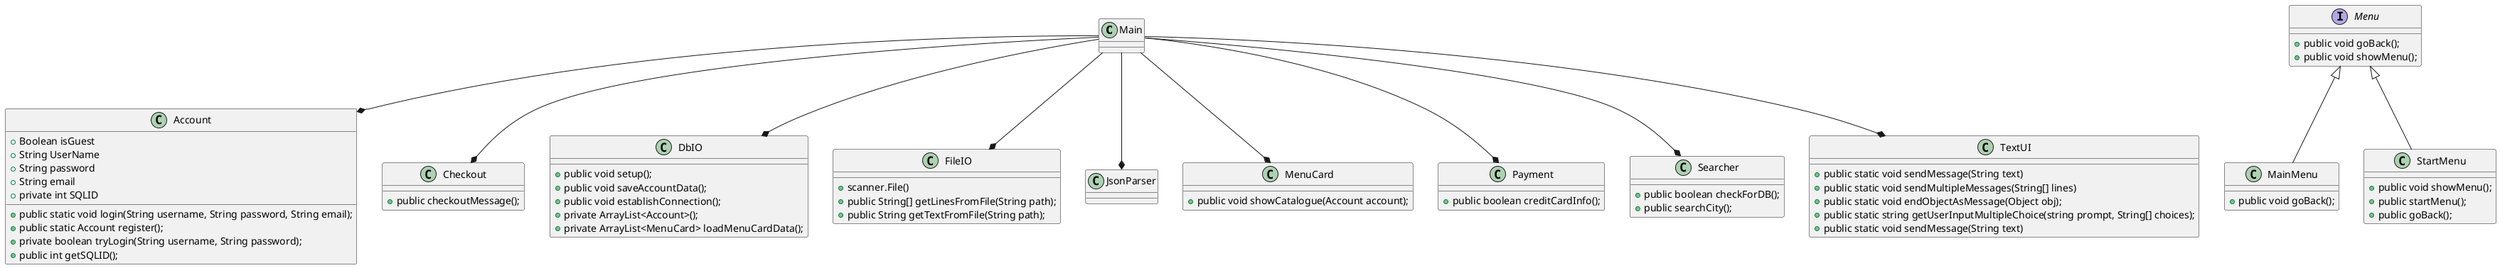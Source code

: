 @startuml

class Main
class Account
class Checkout
class DbIO
class FileIO
class JsonParser
class MainMenu
class MenuCard
class Payment
class Searcher
class StartMenu
class TextUI
interface Menu

Main --* Account
Main --* Checkout
Main --* DbIO
Main --* TextUI
Main --* FileIO
Main --* MenuCard
Main --* Payment
Main --* Searcher
Main --* JsonParser

Menu <|-- StartMenu
Menu <|-- MainMenu

StartMenu : + public void showMenu();
StartMenu : + public startMenu();
StartMenu : + public goBack();

Account : + public static void login(String username, String password, String email);
Account : + public static Account register();
Account : + private boolean tryLogin(String username, String password);
Account : + public int getSQLID();
Account : + Boolean isGuest
Account : + String UserName
Account : + String password
Account : + String email
Account : + private int SQLID

TextUI : + public static void sendMessage(String text)
TextUI : + public static void sendMultipleMessages(String[] lines)
TextUI : + public static void endObjectAsMessage(Object obj);
TextUI : + public static string getUserInputMultipleChoice(string prompt, String[] choices);

Menu : + public void goBack();
Menu : + public void showMenu();

DbIO : + public void setup();
DbIO : + public void saveAccountData();
DbIO : + public void establishConnection();
DbIO : + private ArrayList<Account>();
DbIO : + private ArrayList<MenuCard> loadMenuCardData();

FileIO : + scanner.File()
FileIO : + public String[] getLinesFromFile(String path);
FileIO : + public String getTextFromFile(String path);

TextUI : + public static void sendMessage(String text)

MenuCard : + public void showCatalogue(Account account);

Searcher : + public boolean checkForDB();
Searcher : + public searchCity();

Checkout : + public checkoutMessage();

Payment : + public boolean creditCardInfo();

MainMenu : + public void goBack();







@enduml
